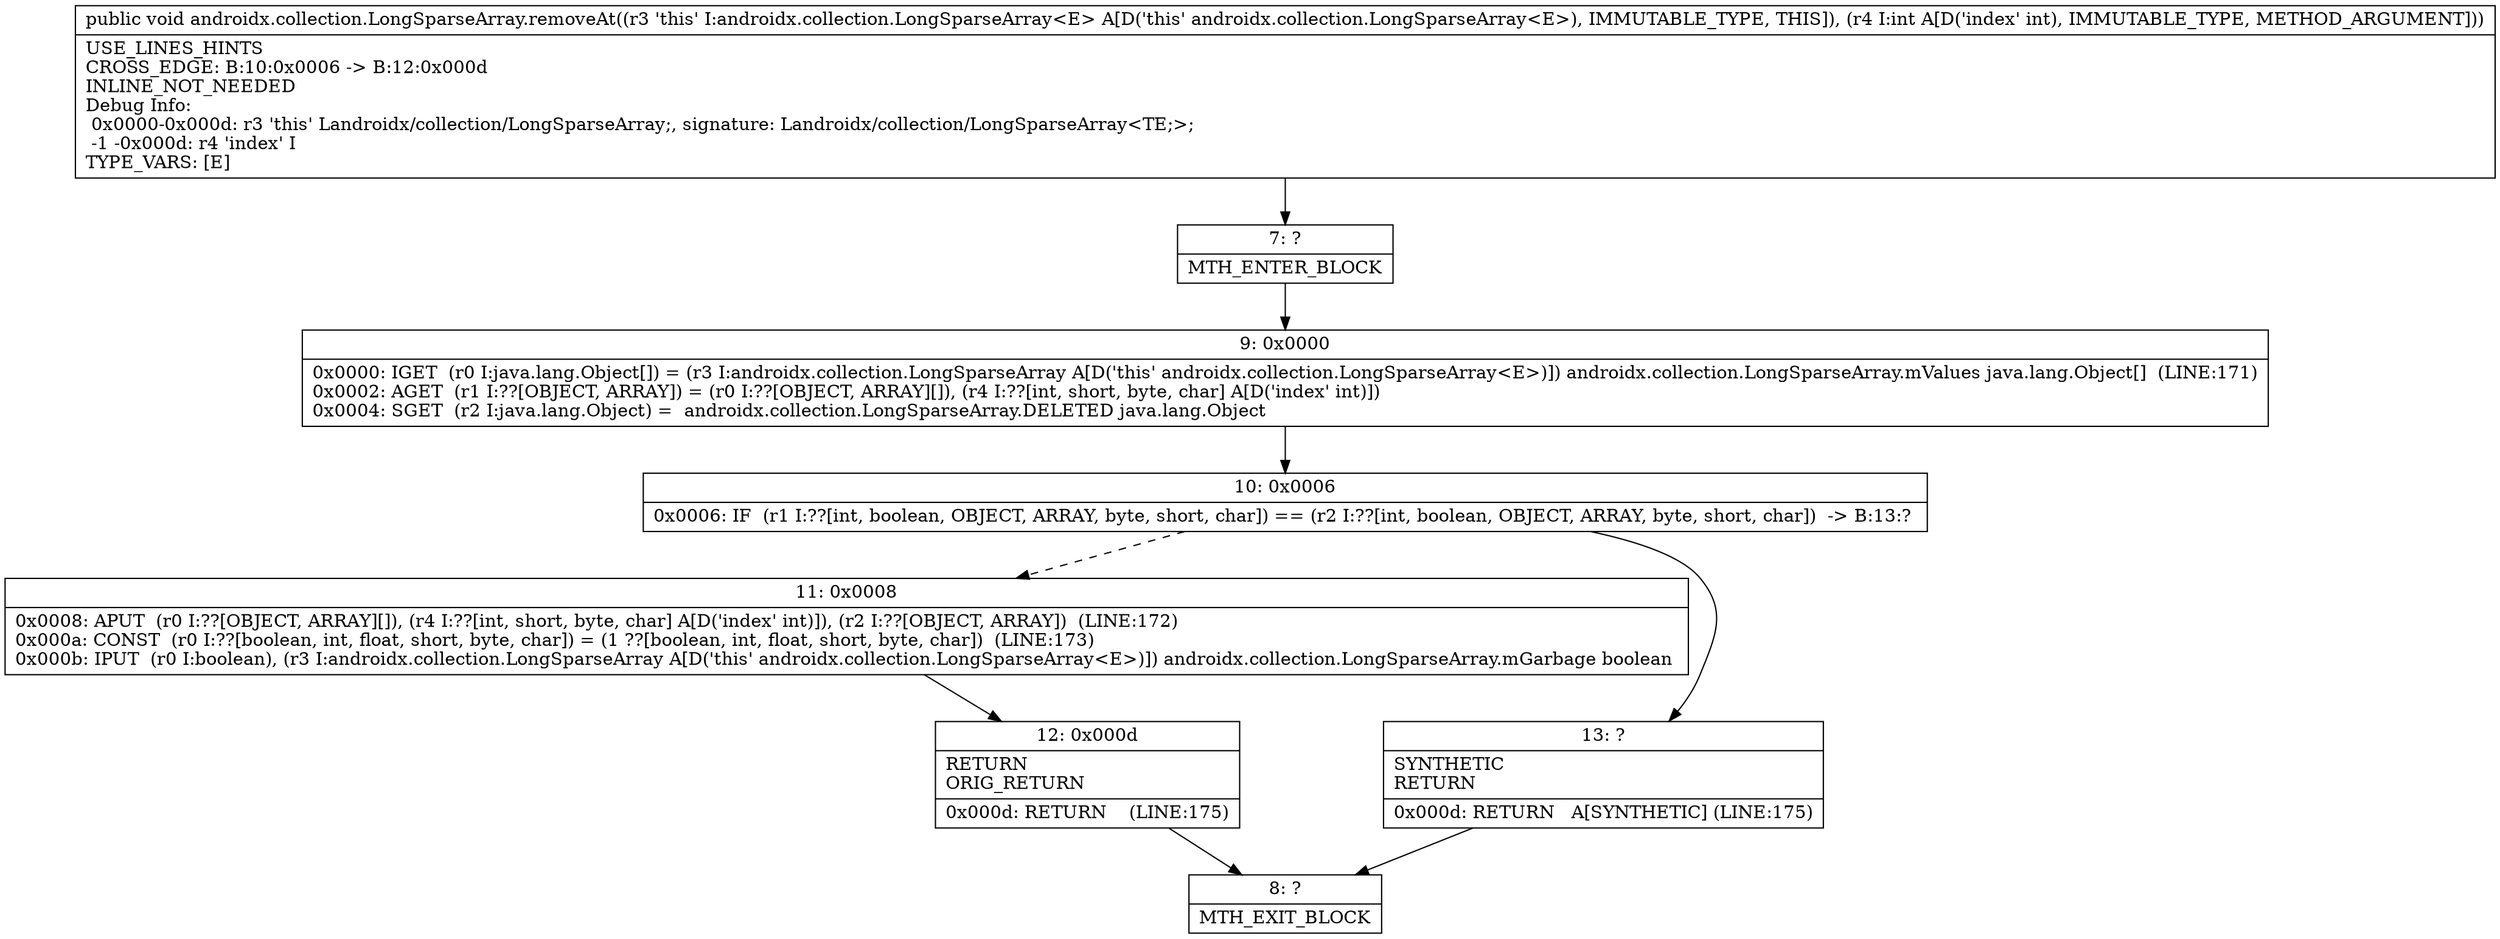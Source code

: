 digraph "CFG forandroidx.collection.LongSparseArray.removeAt(I)V" {
Node_7 [shape=record,label="{7\:\ ?|MTH_ENTER_BLOCK\l}"];
Node_9 [shape=record,label="{9\:\ 0x0000|0x0000: IGET  (r0 I:java.lang.Object[]) = (r3 I:androidx.collection.LongSparseArray A[D('this' androidx.collection.LongSparseArray\<E\>)]) androidx.collection.LongSparseArray.mValues java.lang.Object[]  (LINE:171)\l0x0002: AGET  (r1 I:??[OBJECT, ARRAY]) = (r0 I:??[OBJECT, ARRAY][]), (r4 I:??[int, short, byte, char] A[D('index' int)]) \l0x0004: SGET  (r2 I:java.lang.Object) =  androidx.collection.LongSparseArray.DELETED java.lang.Object \l}"];
Node_10 [shape=record,label="{10\:\ 0x0006|0x0006: IF  (r1 I:??[int, boolean, OBJECT, ARRAY, byte, short, char]) == (r2 I:??[int, boolean, OBJECT, ARRAY, byte, short, char])  \-\> B:13:? \l}"];
Node_11 [shape=record,label="{11\:\ 0x0008|0x0008: APUT  (r0 I:??[OBJECT, ARRAY][]), (r4 I:??[int, short, byte, char] A[D('index' int)]), (r2 I:??[OBJECT, ARRAY])  (LINE:172)\l0x000a: CONST  (r0 I:??[boolean, int, float, short, byte, char]) = (1 ??[boolean, int, float, short, byte, char])  (LINE:173)\l0x000b: IPUT  (r0 I:boolean), (r3 I:androidx.collection.LongSparseArray A[D('this' androidx.collection.LongSparseArray\<E\>)]) androidx.collection.LongSparseArray.mGarbage boolean \l}"];
Node_12 [shape=record,label="{12\:\ 0x000d|RETURN\lORIG_RETURN\l|0x000d: RETURN    (LINE:175)\l}"];
Node_8 [shape=record,label="{8\:\ ?|MTH_EXIT_BLOCK\l}"];
Node_13 [shape=record,label="{13\:\ ?|SYNTHETIC\lRETURN\l|0x000d: RETURN   A[SYNTHETIC] (LINE:175)\l}"];
MethodNode[shape=record,label="{public void androidx.collection.LongSparseArray.removeAt((r3 'this' I:androidx.collection.LongSparseArray\<E\> A[D('this' androidx.collection.LongSparseArray\<E\>), IMMUTABLE_TYPE, THIS]), (r4 I:int A[D('index' int), IMMUTABLE_TYPE, METHOD_ARGUMENT]))  | USE_LINES_HINTS\lCROSS_EDGE: B:10:0x0006 \-\> B:12:0x000d\lINLINE_NOT_NEEDED\lDebug Info:\l  0x0000\-0x000d: r3 'this' Landroidx\/collection\/LongSparseArray;, signature: Landroidx\/collection\/LongSparseArray\<TE;\>;\l  \-1 \-0x000d: r4 'index' I\lTYPE_VARS: [E]\l}"];
MethodNode -> Node_7;Node_7 -> Node_9;
Node_9 -> Node_10;
Node_10 -> Node_11[style=dashed];
Node_10 -> Node_13;
Node_11 -> Node_12;
Node_12 -> Node_8;
Node_13 -> Node_8;
}

